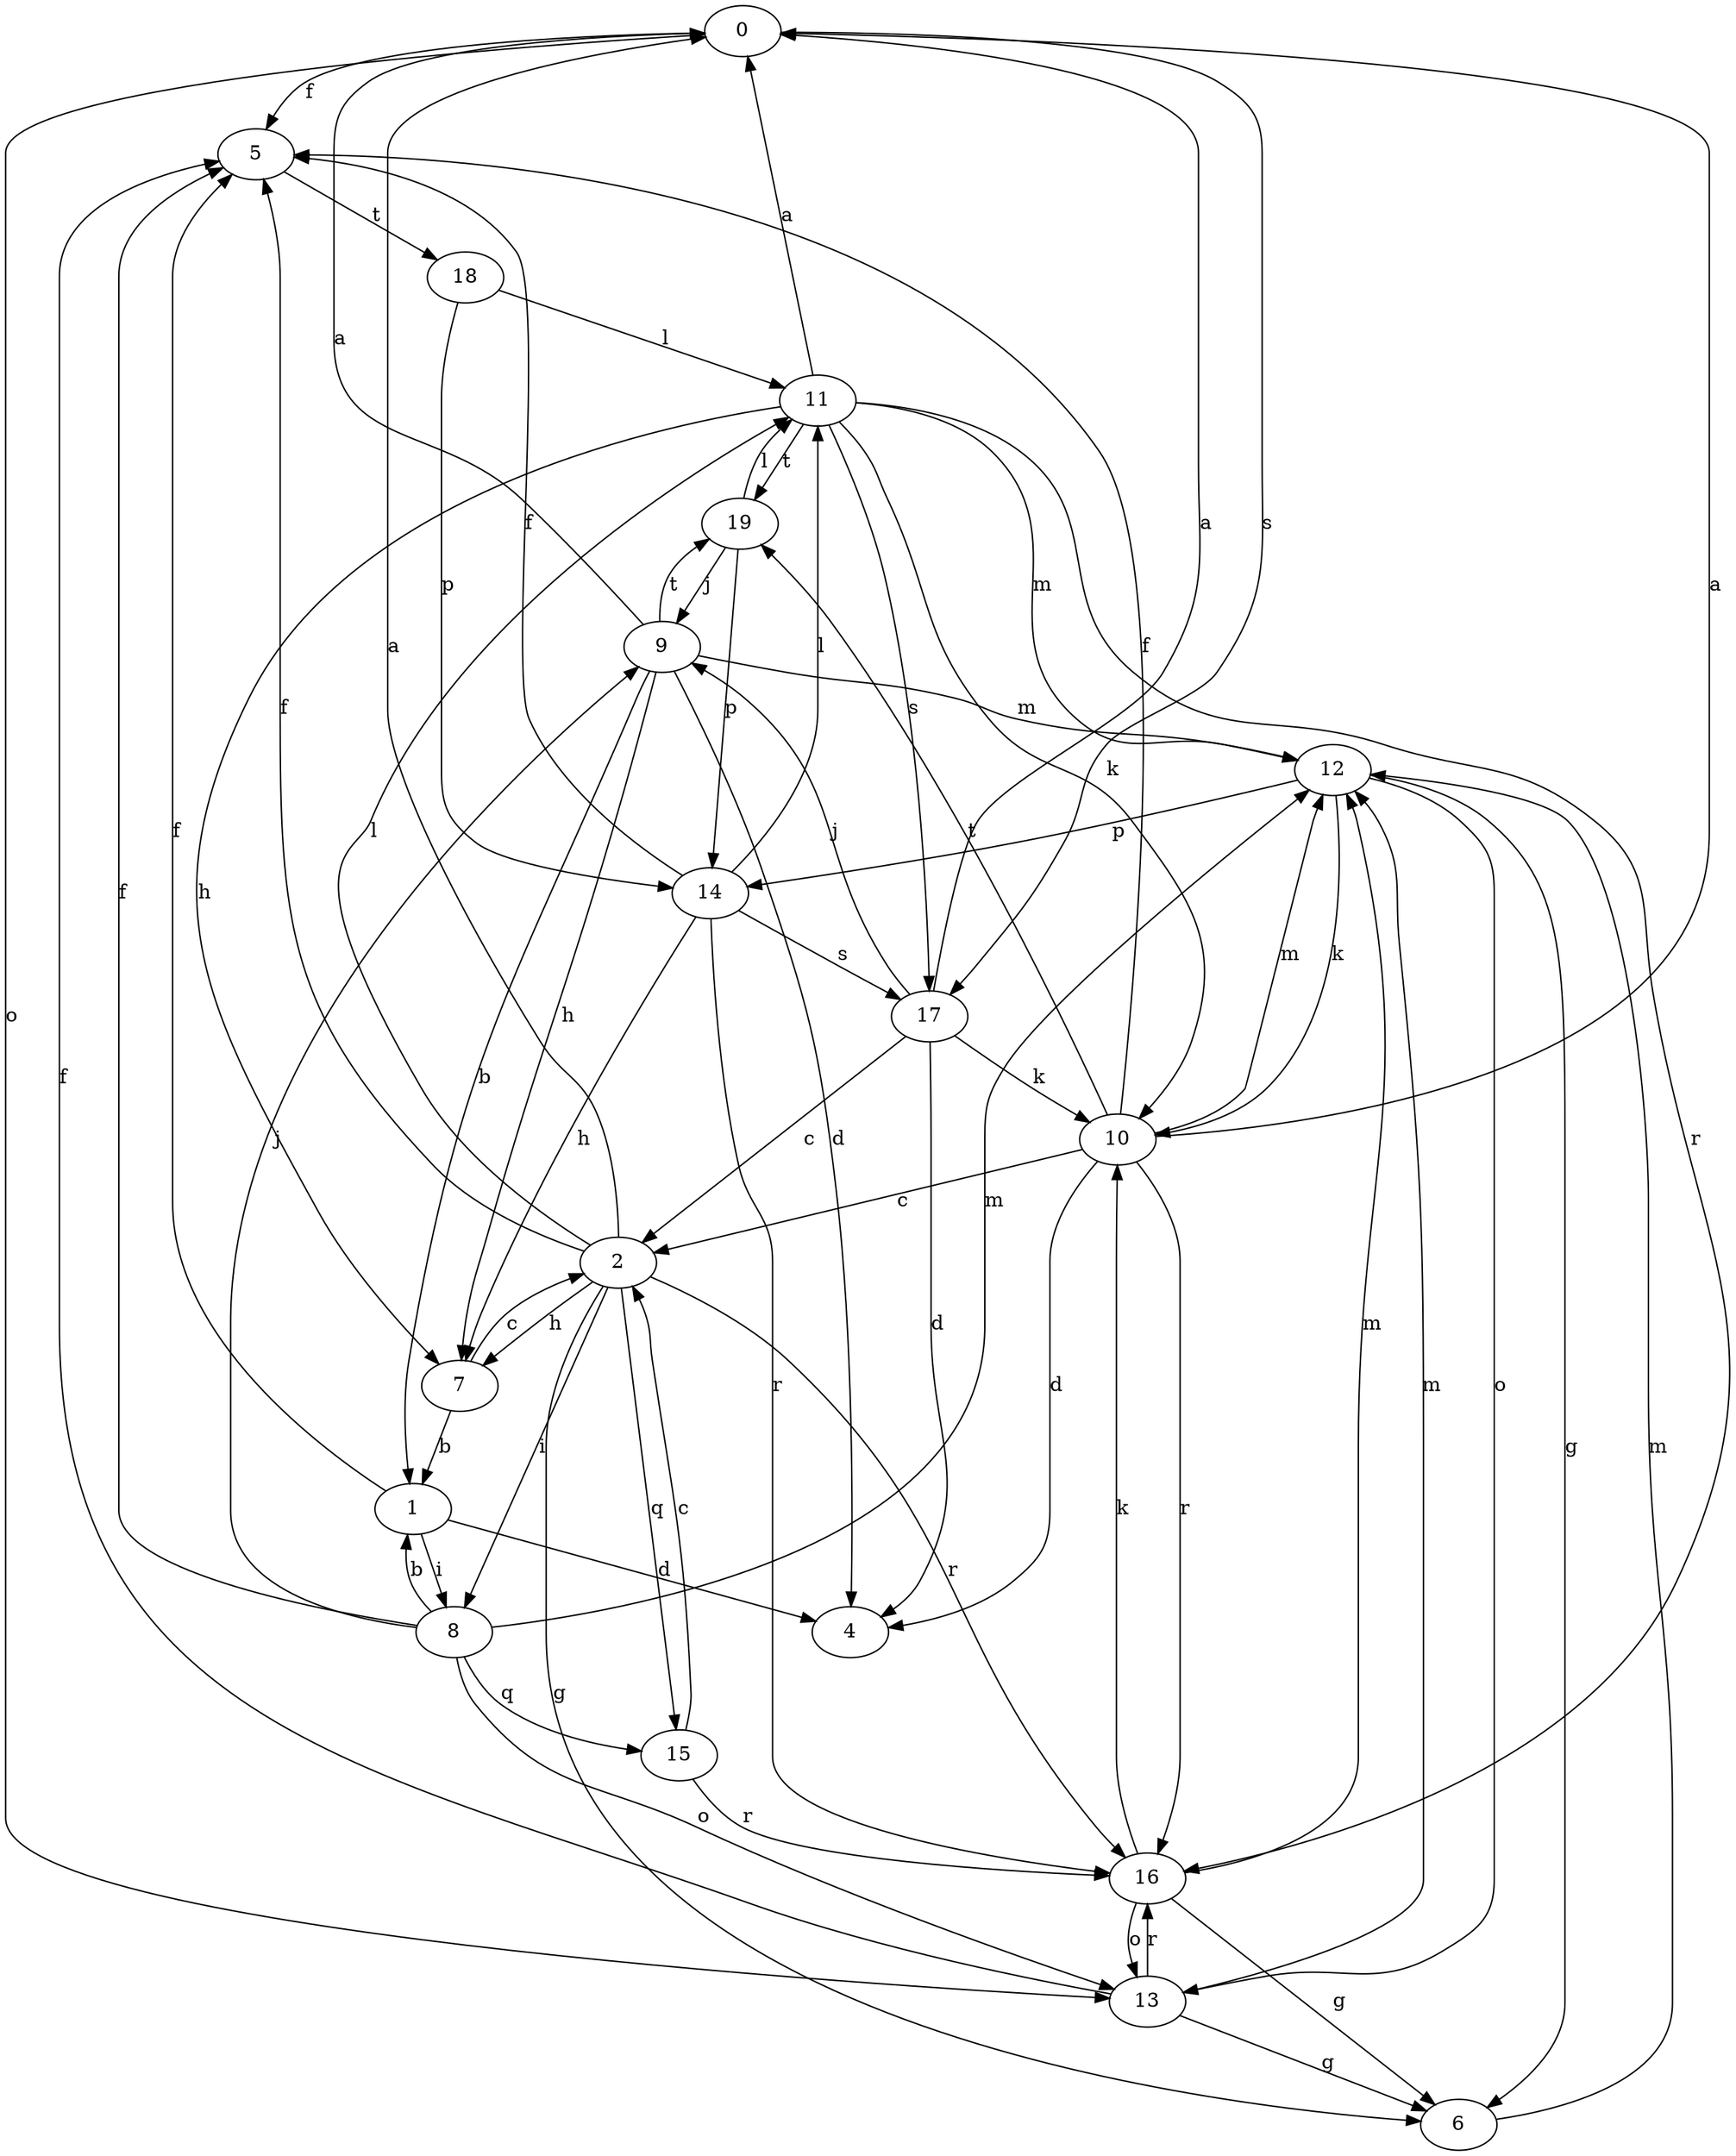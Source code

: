 strict digraph  {
0;
1;
2;
4;
5;
6;
7;
8;
9;
10;
11;
12;
13;
14;
15;
16;
17;
18;
19;
0 -> 5  [label=f];
0 -> 13  [label=o];
0 -> 17  [label=s];
1 -> 4  [label=d];
1 -> 5  [label=f];
1 -> 8  [label=i];
2 -> 0  [label=a];
2 -> 5  [label=f];
2 -> 6  [label=g];
2 -> 7  [label=h];
2 -> 8  [label=i];
2 -> 11  [label=l];
2 -> 15  [label=q];
2 -> 16  [label=r];
5 -> 18  [label=t];
6 -> 12  [label=m];
7 -> 1  [label=b];
7 -> 2  [label=c];
8 -> 1  [label=b];
8 -> 5  [label=f];
8 -> 9  [label=j];
8 -> 12  [label=m];
8 -> 13  [label=o];
8 -> 15  [label=q];
9 -> 0  [label=a];
9 -> 1  [label=b];
9 -> 4  [label=d];
9 -> 7  [label=h];
9 -> 12  [label=m];
9 -> 19  [label=t];
10 -> 0  [label=a];
10 -> 2  [label=c];
10 -> 4  [label=d];
10 -> 5  [label=f];
10 -> 12  [label=m];
10 -> 16  [label=r];
10 -> 19  [label=t];
11 -> 0  [label=a];
11 -> 7  [label=h];
11 -> 10  [label=k];
11 -> 12  [label=m];
11 -> 16  [label=r];
11 -> 17  [label=s];
11 -> 19  [label=t];
12 -> 6  [label=g];
12 -> 10  [label=k];
12 -> 13  [label=o];
12 -> 14  [label=p];
13 -> 5  [label=f];
13 -> 6  [label=g];
13 -> 12  [label=m];
13 -> 16  [label=r];
14 -> 5  [label=f];
14 -> 7  [label=h];
14 -> 11  [label=l];
14 -> 16  [label=r];
14 -> 17  [label=s];
15 -> 2  [label=c];
15 -> 16  [label=r];
16 -> 6  [label=g];
16 -> 10  [label=k];
16 -> 12  [label=m];
16 -> 13  [label=o];
17 -> 0  [label=a];
17 -> 2  [label=c];
17 -> 4  [label=d];
17 -> 9  [label=j];
17 -> 10  [label=k];
18 -> 11  [label=l];
18 -> 14  [label=p];
19 -> 9  [label=j];
19 -> 11  [label=l];
19 -> 14  [label=p];
}
